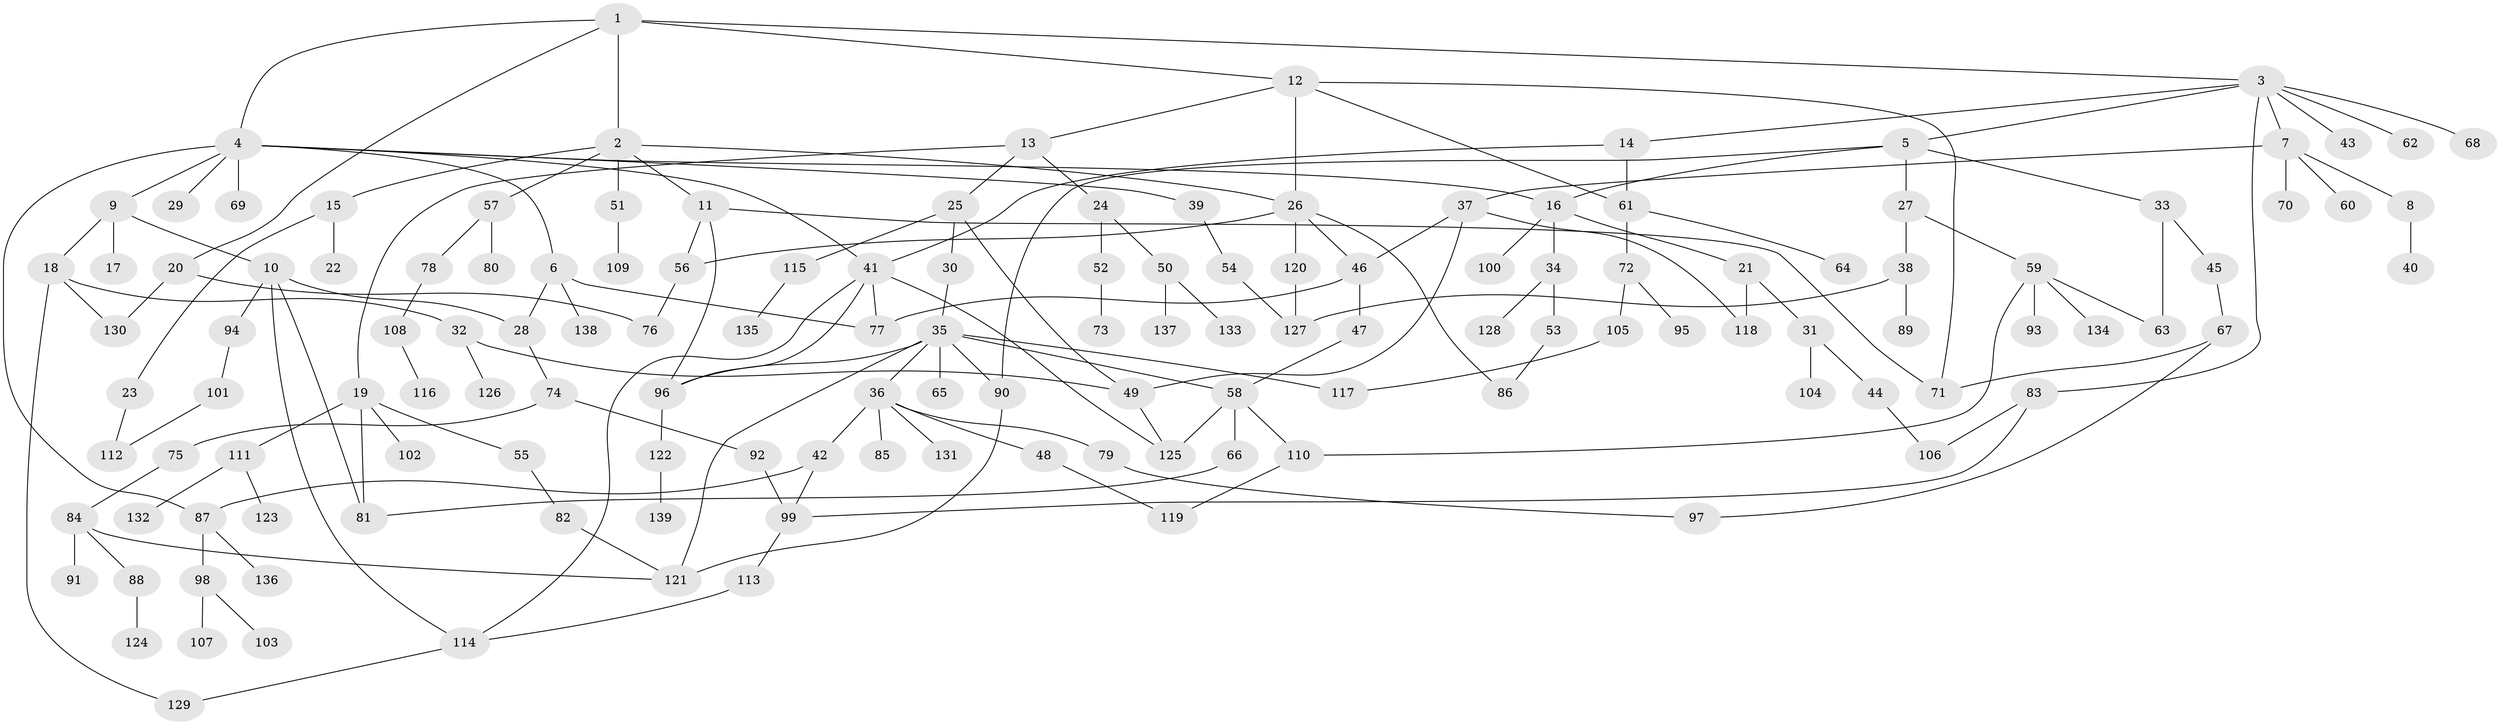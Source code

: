 // Generated by graph-tools (version 1.1) at 2025/13/03/09/25 04:13:40]
// undirected, 139 vertices, 181 edges
graph export_dot {
graph [start="1"]
  node [color=gray90,style=filled];
  1;
  2;
  3;
  4;
  5;
  6;
  7;
  8;
  9;
  10;
  11;
  12;
  13;
  14;
  15;
  16;
  17;
  18;
  19;
  20;
  21;
  22;
  23;
  24;
  25;
  26;
  27;
  28;
  29;
  30;
  31;
  32;
  33;
  34;
  35;
  36;
  37;
  38;
  39;
  40;
  41;
  42;
  43;
  44;
  45;
  46;
  47;
  48;
  49;
  50;
  51;
  52;
  53;
  54;
  55;
  56;
  57;
  58;
  59;
  60;
  61;
  62;
  63;
  64;
  65;
  66;
  67;
  68;
  69;
  70;
  71;
  72;
  73;
  74;
  75;
  76;
  77;
  78;
  79;
  80;
  81;
  82;
  83;
  84;
  85;
  86;
  87;
  88;
  89;
  90;
  91;
  92;
  93;
  94;
  95;
  96;
  97;
  98;
  99;
  100;
  101;
  102;
  103;
  104;
  105;
  106;
  107;
  108;
  109;
  110;
  111;
  112;
  113;
  114;
  115;
  116;
  117;
  118;
  119;
  120;
  121;
  122;
  123;
  124;
  125;
  126;
  127;
  128;
  129;
  130;
  131;
  132;
  133;
  134;
  135;
  136;
  137;
  138;
  139;
  1 -- 2;
  1 -- 3;
  1 -- 4;
  1 -- 12;
  1 -- 20;
  2 -- 11;
  2 -- 15;
  2 -- 26;
  2 -- 51;
  2 -- 57;
  3 -- 5;
  3 -- 7;
  3 -- 14;
  3 -- 43;
  3 -- 62;
  3 -- 68;
  3 -- 83;
  4 -- 6;
  4 -- 9;
  4 -- 29;
  4 -- 39;
  4 -- 41;
  4 -- 69;
  4 -- 87;
  4 -- 16;
  5 -- 16;
  5 -- 27;
  5 -- 33;
  5 -- 90;
  6 -- 28;
  6 -- 138;
  6 -- 77;
  7 -- 8;
  7 -- 37;
  7 -- 60;
  7 -- 70;
  8 -- 40;
  9 -- 10;
  9 -- 17;
  9 -- 18;
  10 -- 94;
  10 -- 81;
  10 -- 28;
  10 -- 114;
  11 -- 71;
  11 -- 96;
  11 -- 56;
  12 -- 13;
  12 -- 61;
  12 -- 26;
  12 -- 71;
  13 -- 19;
  13 -- 24;
  13 -- 25;
  14 -- 41;
  14 -- 61;
  15 -- 22;
  15 -- 23;
  16 -- 21;
  16 -- 34;
  16 -- 100;
  18 -- 32;
  18 -- 130;
  18 -- 129;
  19 -- 55;
  19 -- 81;
  19 -- 102;
  19 -- 111;
  20 -- 130;
  20 -- 76;
  21 -- 31;
  21 -- 118;
  23 -- 112;
  24 -- 50;
  24 -- 52;
  25 -- 30;
  25 -- 49;
  25 -- 115;
  26 -- 46;
  26 -- 56;
  26 -- 86;
  26 -- 120;
  27 -- 38;
  27 -- 59;
  28 -- 74;
  30 -- 35;
  31 -- 44;
  31 -- 104;
  32 -- 126;
  32 -- 49;
  33 -- 45;
  33 -- 63;
  34 -- 53;
  34 -- 128;
  35 -- 36;
  35 -- 58;
  35 -- 65;
  35 -- 96;
  35 -- 121;
  35 -- 117;
  35 -- 90;
  36 -- 42;
  36 -- 48;
  36 -- 79;
  36 -- 85;
  36 -- 131;
  37 -- 49;
  37 -- 118;
  37 -- 46;
  38 -- 89;
  38 -- 127;
  39 -- 54;
  41 -- 125;
  41 -- 114;
  41 -- 96;
  41 -- 77;
  42 -- 87;
  42 -- 99;
  44 -- 106;
  45 -- 67;
  46 -- 47;
  46 -- 77;
  47 -- 58;
  48 -- 119;
  49 -- 125;
  50 -- 133;
  50 -- 137;
  51 -- 109;
  52 -- 73;
  53 -- 86;
  54 -- 127;
  55 -- 82;
  56 -- 76;
  57 -- 78;
  57 -- 80;
  58 -- 66;
  58 -- 110;
  58 -- 125;
  59 -- 63;
  59 -- 93;
  59 -- 134;
  59 -- 110;
  61 -- 64;
  61 -- 72;
  66 -- 81;
  67 -- 97;
  67 -- 71;
  72 -- 95;
  72 -- 105;
  74 -- 75;
  74 -- 92;
  75 -- 84;
  78 -- 108;
  79 -- 97;
  82 -- 121;
  83 -- 106;
  83 -- 99;
  84 -- 88;
  84 -- 91;
  84 -- 121;
  87 -- 98;
  87 -- 136;
  88 -- 124;
  90 -- 121;
  92 -- 99;
  94 -- 101;
  96 -- 122;
  98 -- 103;
  98 -- 107;
  99 -- 113;
  101 -- 112;
  105 -- 117;
  108 -- 116;
  110 -- 119;
  111 -- 123;
  111 -- 132;
  113 -- 114;
  114 -- 129;
  115 -- 135;
  120 -- 127;
  122 -- 139;
}

